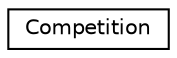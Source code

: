 digraph "Иерархия классов. Графический вид."
{
  edge [fontname="Helvetica",fontsize="10",labelfontname="Helvetica",labelfontsize="10"];
  node [fontname="Helvetica",fontsize="10",shape=record];
  rankdir="LR";
  Node1 [label="Competition",height=0.2,width=0.4,color="black", fillcolor="white", style="filled",URL="$classCompetition.html",tooltip="The Competition class. "];
}
